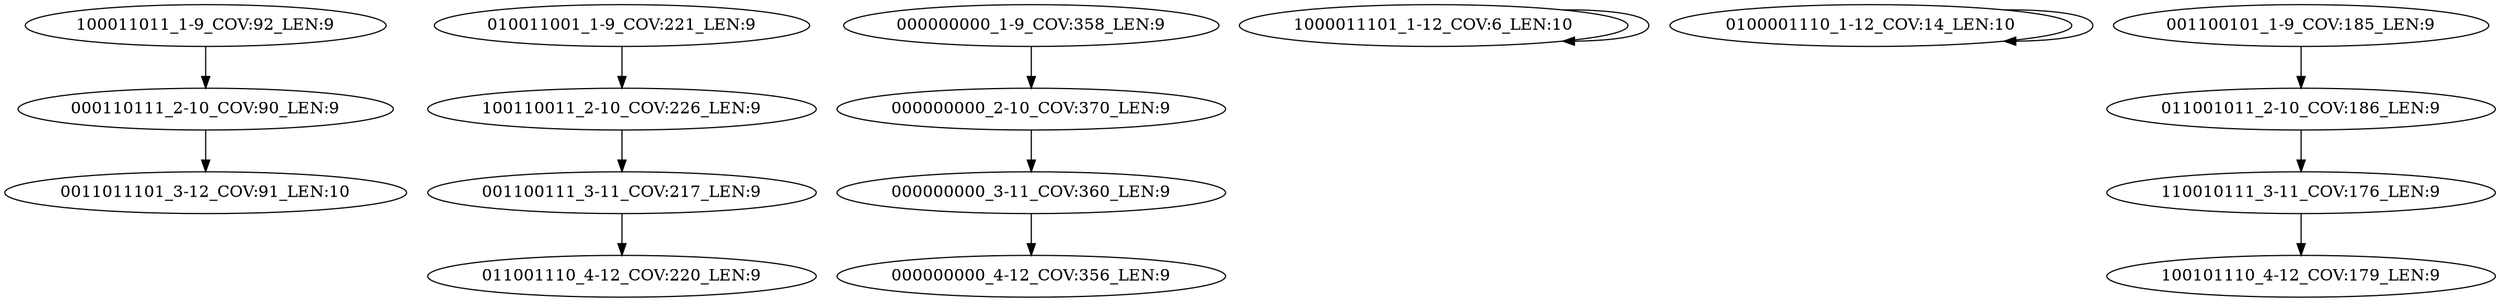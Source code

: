 digraph G {
    "000110111_2-10_COV:90_LEN:9" -> "0011011101_3-12_COV:91_LEN:10";
    "010011001_1-9_COV:221_LEN:9" -> "100110011_2-10_COV:226_LEN:9";
    "100110011_2-10_COV:226_LEN:9" -> "001100111_3-11_COV:217_LEN:9";
    "000000000_2-10_COV:370_LEN:9" -> "000000000_3-11_COV:360_LEN:9";
    "000000000_1-9_COV:358_LEN:9" -> "000000000_2-10_COV:370_LEN:9";
    "1000011101_1-12_COV:6_LEN:10" -> "1000011101_1-12_COV:6_LEN:10";
    "0100001110_1-12_COV:14_LEN:10" -> "0100001110_1-12_COV:14_LEN:10";
    "011001011_2-10_COV:186_LEN:9" -> "110010111_3-11_COV:176_LEN:9";
    "001100111_3-11_COV:217_LEN:9" -> "011001110_4-12_COV:220_LEN:9";
    "100011011_1-9_COV:92_LEN:9" -> "000110111_2-10_COV:90_LEN:9";
    "000000000_3-11_COV:360_LEN:9" -> "000000000_4-12_COV:356_LEN:9";
    "001100101_1-9_COV:185_LEN:9" -> "011001011_2-10_COV:186_LEN:9";
    "110010111_3-11_COV:176_LEN:9" -> "100101110_4-12_COV:179_LEN:9";
}
